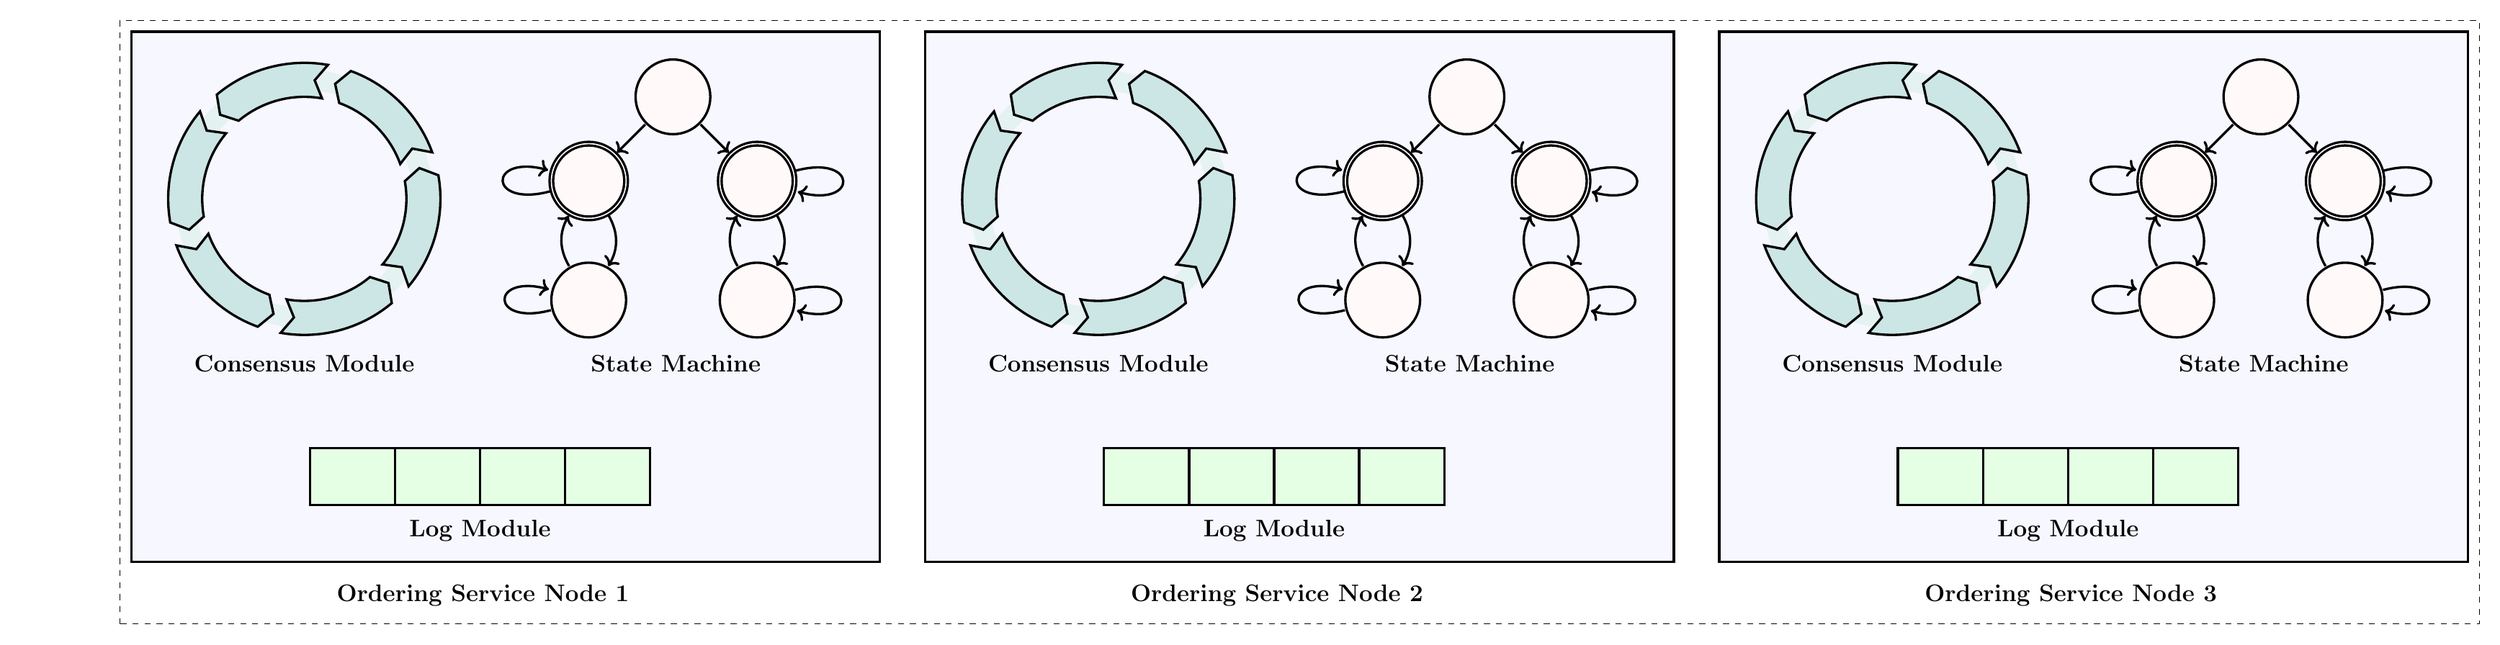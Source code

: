 \usetikzlibrary{decorations.text}

% dependencies for consensus
\newcommand*{\mytextstyle}{\sffamily\Large\bfseries\color{black!85}}
\newcommand{\arcarrow}[8]{%

% definitions for consensus
\pgfmathsetmacro{\rin}{#1}
\pgfmathsetmacro{\rmid}{#2}
\pgfmathsetmacro{\rout}{#3}
\pgfmathsetmacro{\astart}{#4}
\pgfmathsetmacro{\aend}{#5}
\pgfmathsetmacro{\atip}{#6}
\fill[#7] (\astart:\rin) arc (\astart:\aend:\rin)
       -- (\aend+\atip:\rmid) -- (\aend:\rout) arc (\aend:\astart:\rout)
       -- (\astart+\atip:\rmid) -- cycle;
\path[font = \sffamily, decoration = {text along path, text = {|\mytextstyle|#8},
    text align = {align = center}, raise = -0.5ex}, decorate]
    (\astart+\atip:\rmid) arc (\astart+\atip:\aend+\atip:\rmid);
}

% dependencies for state machine
\usetikzlibrary{automata, positioning, arrows}

% definition for state machine
\tikzstyle{every state}=[fill={rgb:pink,1; white,10}, node distance=1.4cm,auto, very thick]

% ----------------------Moduler 1: Consensus--------------------------------------------
\tikzset{
	consensus_mod/.pic = {
	% draw scope 0.4
	\begin{scope}[scale=0.6]

	% draw line
	\fill[even odd rule,teal!10] circle (3.8) circle (3.2);
  	\foreach \x in {0,60,...,300} {
    		\arcarrow{3}{3.5}{4}{\x+20}{\x+70}{5}{teal!20, draw = black, very thick}{};
	}

	\end{scope}
	}
}

% ----------------------Moduler 2: State Machine--------------------------------------------
\tikzset{
	state_machine_mod/.pic = {
	% draw scope 0.4
	\begin{scope}[scale=1]

	% draw line
	\node[state, scale=1.5] (s) {$$};
	\node[state,accepting,scale=1.5] (q_1) [below left of=s] {$$};
	\node[state,scale=1.5] (q_2) [below of=q_1] {$$};
	\node[state,accepting,scale=1.5] (r_1) [below right of=s] {$$};
	\node[state,scale=1.5] (r_2) [below of=r_1]     {$$};
  
	\path[->, very thick] (s) edge node {} (q_1)
        		 edge node {} (r_1)
  			(q_1) edge [loop left]  node {} ()
        		edge [bend left]  node {} (q_2)
  			(q_2) edge [loop left]  node {} ()
        		edge [bend left]  node {} (q_1)
  			(r_1) edge [loop right] node {} ()
        		edge [bend left]  node {} (r_2)
  			(r_2) edge [loop right] node {} ()
        		edge [bend left]  node {} (r_1);

	\end{scope}
	}
}

% ----------------------Moduler 3: Log System--------------------------------------------
\tikzset{
	log_mod/.pic = {
	% draw scope 0.4
	\begin{scope}[scale=1]

	% draw line
	\draw [fill=green!10, very thick](0,0) rectangle (1.5,1);
	\draw [fill=green!10, very thick](1.5,0) rectangle (3,1);   
	\draw [fill=green!10, very thick](3,0) rectangle (4.5,1);  
	\draw [fill=green!10, very thick](4.5,0) rectangle (6,1);  
	\end{scope}
	}
}

% ----------------------Moduler 3: Log System--------------------------------------------
\tikzset{
	orderer_mod/.pic = {
	% draw scope 0.4
	\begin{scope}[scale=1]

	% draw line
	% the system
	\draw [fill=blue!3, very thick](-3.05,-6.4) rectangle (10.15,2.95);
	
	% the consensus module
	\pic at (0, 0) {consensus_mod};
	\node at (0,-2.9) {\large \bf Consensus Module};
	
	% the state machine module
	\pic at (6.5, 1.8) {state_machine_mod};
	\node at (6.55,-2.9) {\large \bf State Machine};
	
	% the logs system
	\pic at (0.1, -5.4) {log_mod};
	\node at (3.1,-5.85) {\large \bf Log Module};
	
	%\node at (3.15,-7) {\large \bf Ordering Service Node};
	
	\end{scope}
	}
}

% ----------------------Main--------------------------------------------
\begin{tikzpicture}

	% The ordering service
	\pic at (0, 0) {orderer_mod};
	\node at (3.15,-7) {\large \bf Ordering Service Node 1};
	
	\pic at (14, 0) {orderer_mod};
	\node at (17.15,-7) {\large \bf Ordering Service Node 2};
	
	\pic at (28, 0) {orderer_mod};
	\node at (31.15,-7) {\large \bf Ordering Service Node 3};
	
	\draw [dashed](-3.25,-7.5) rectangle (38.35,3.15);
	
\end{tikzpicture}